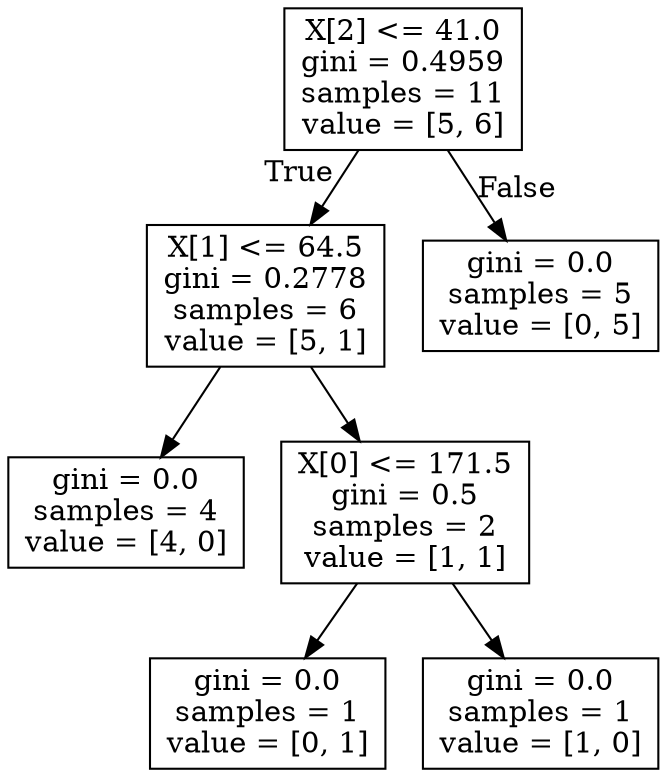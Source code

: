 digraph Tree {
node [shape=box] ;
0 [label="X[2] <= 41.0\ngini = 0.4959\nsamples = 11\nvalue = [5, 6]"] ;
1 [label="X[1] <= 64.5\ngini = 0.2778\nsamples = 6\nvalue = [5, 1]"] ;
0 -> 1 [labeldistance=2.5, labelangle=45, headlabel="True"] ;
2 [label="gini = 0.0\nsamples = 4\nvalue = [4, 0]"] ;
1 -> 2 ;
3 [label="X[0] <= 171.5\ngini = 0.5\nsamples = 2\nvalue = [1, 1]"] ;
1 -> 3 ;
4 [label="gini = 0.0\nsamples = 1\nvalue = [0, 1]"] ;
3 -> 4 ;
5 [label="gini = 0.0\nsamples = 1\nvalue = [1, 0]"] ;
3 -> 5 ;
6 [label="gini = 0.0\nsamples = 5\nvalue = [0, 5]"] ;
0 -> 6 [labeldistance=2.5, labelangle=-45, headlabel="False"] ;
}